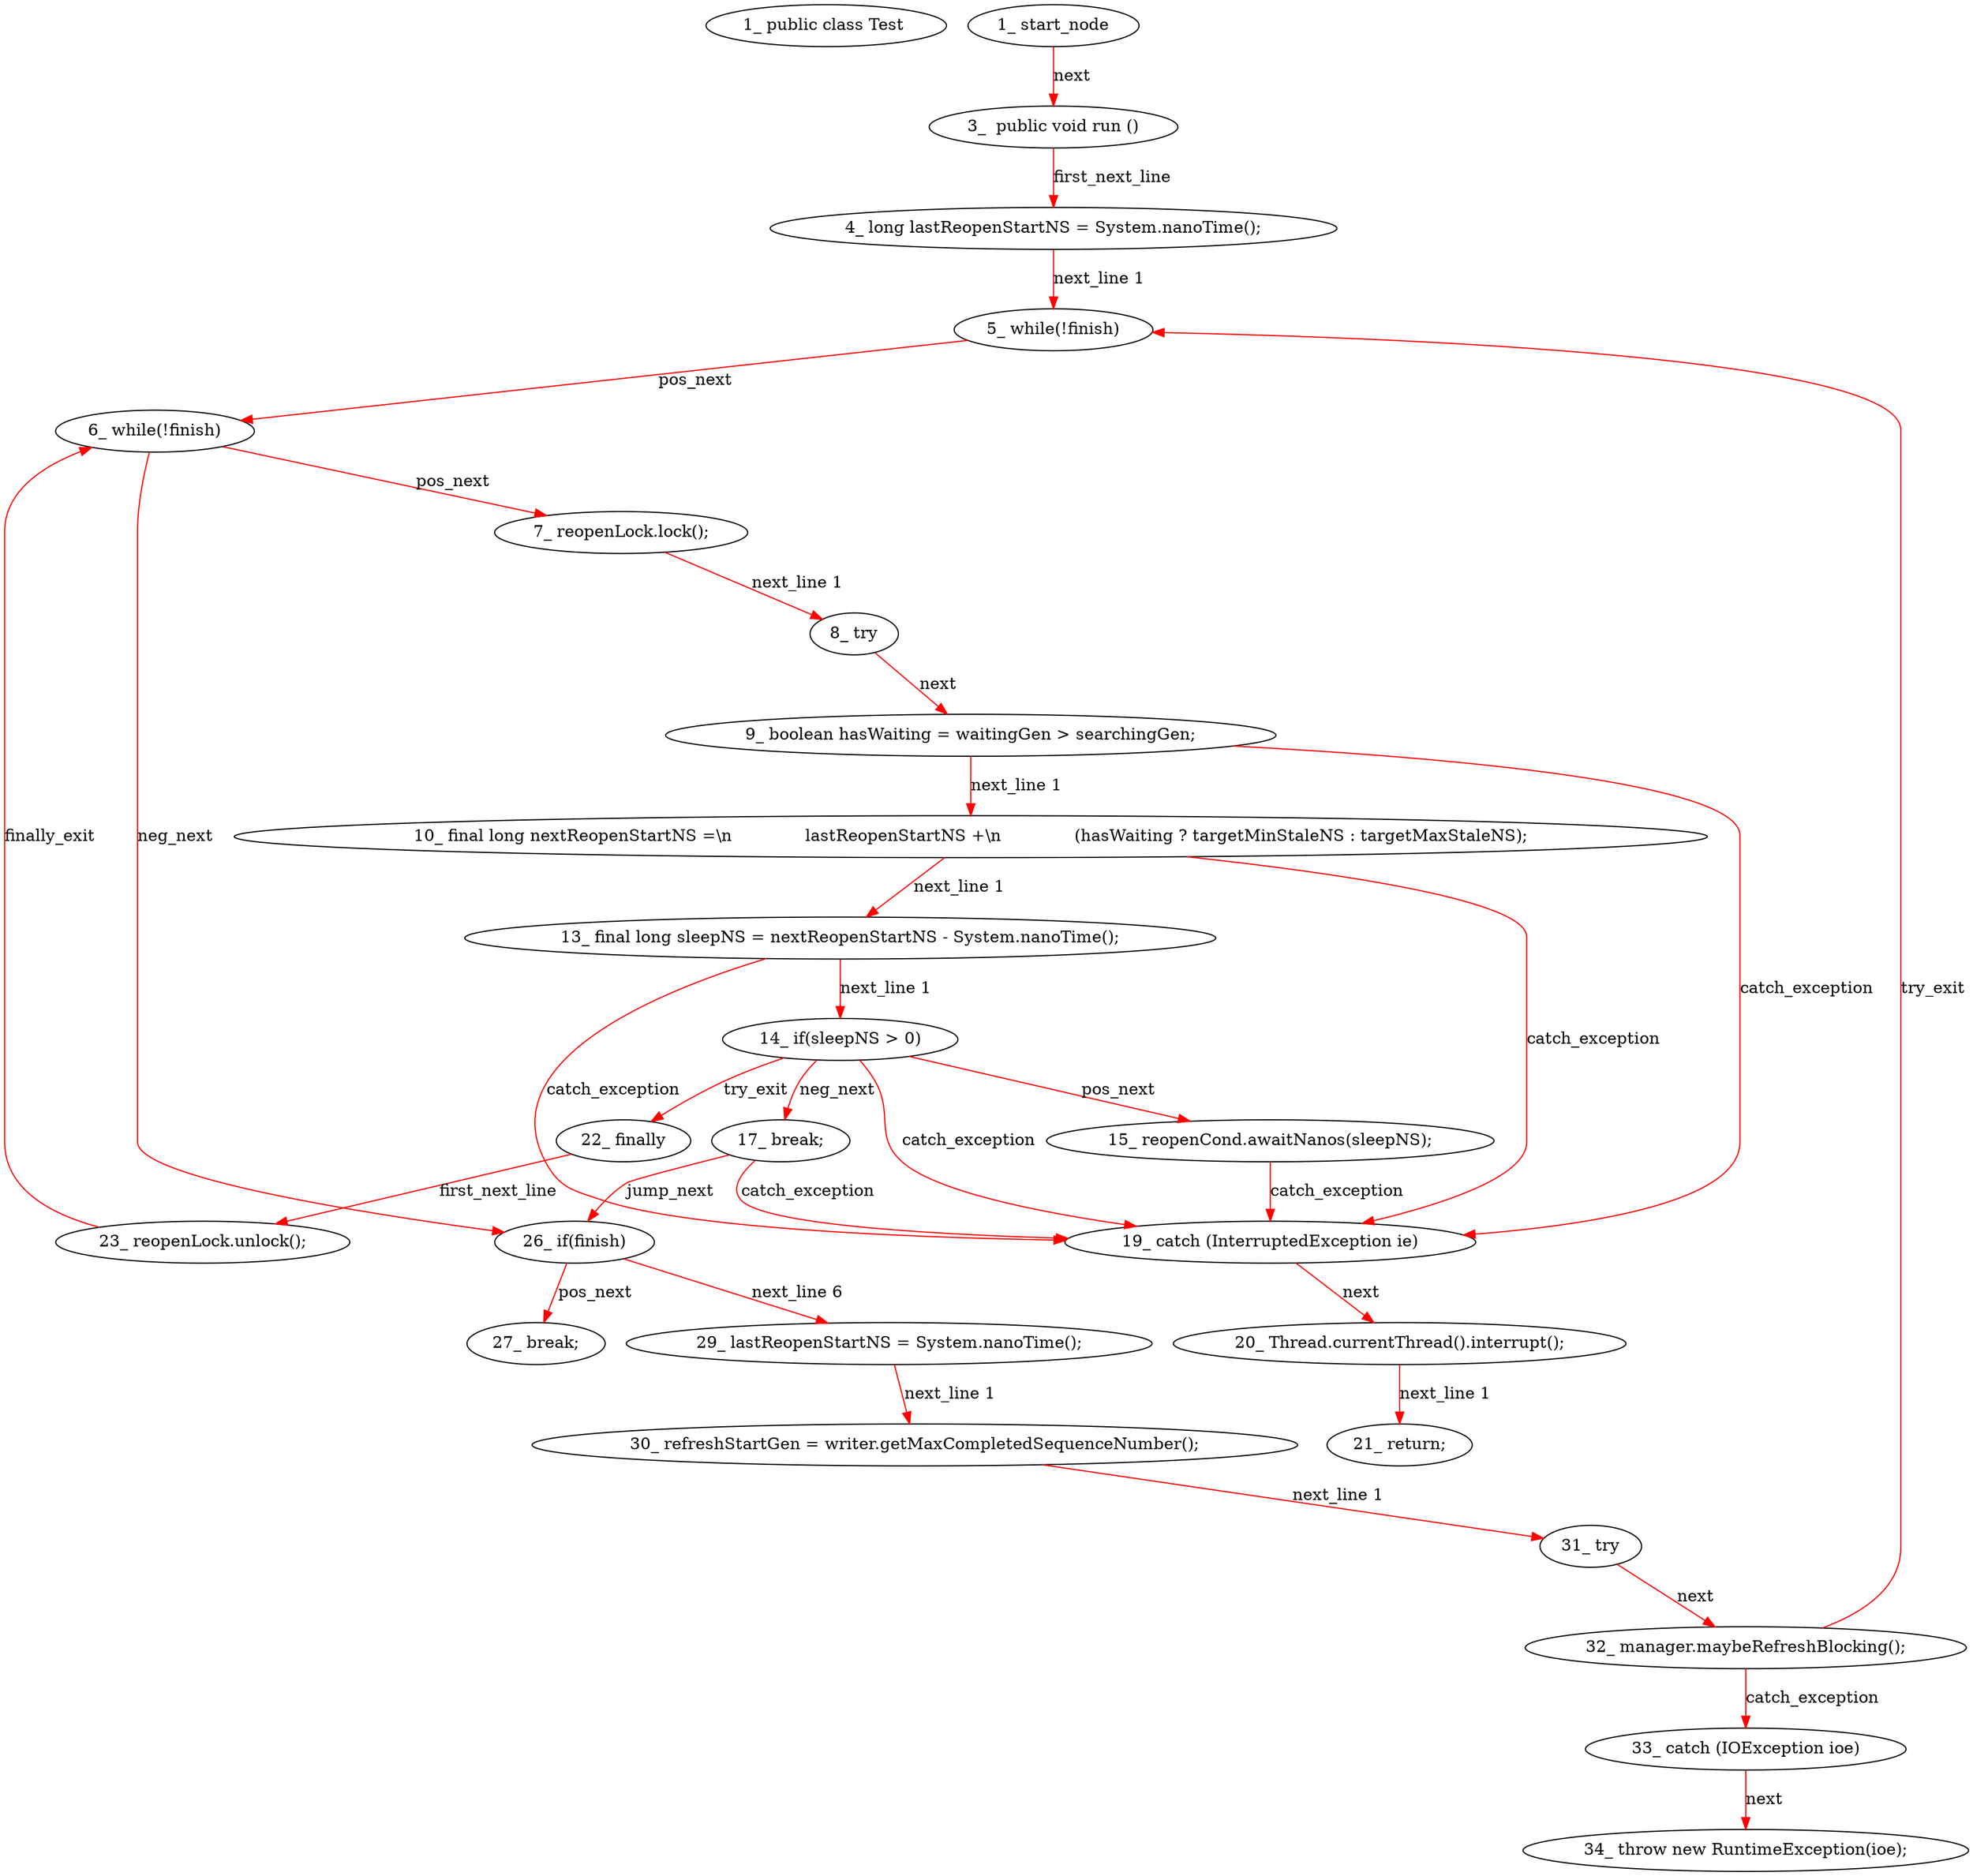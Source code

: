 digraph  {
6 [label="1_\ public\ class\ Test\ ", type_label=class_declaration];
10 [label="3_\ \ public\ void\ run\ \(\)", type_label=method_declaration];
16 [label="4_\ long\ lastReopenStartNS\ =\ System\.nanoTime\(\);", type_label=expression_statement];
24 [label="5_\ while\(!finish\)", type_label=while];
29 [label="6_\ while\(!finish\)", type_label=while];
34 [label="7_\ reopenLock\.lock\(\);", type_label=expression_statement];
39 [label="8_\ try", type_label=try];
41 [label="9_\ boolean\ hasWaiting\ =\ waitingGen\ >\ searchingGen;", type_label=expression_statement];
48 [label="10_\ final\ long\ nextReopenStartNS\ =\\n\ \ \ \ \ \ \ \ \ \ \ \ \ \ lastReopenStartNS\ \+\\n\ \ \ \ \ \ \ \ \ \ \ \ \ \ \(hasWaiting\ \?\ targetMinStaleNS\ :\ targetMaxStaleNS\);", type_label=expression_statement];
60 [label="13_\ final\ long\ sleepNS\ =\ nextReopenStartNS\ \-\ System\.nanoTime\(\);", type_label=expression_statement];
71 [label="14_\ if\(sleepNS\ >\ 0\)", type_label=if];
77 [label="15_\ reopenCond\.awaitNanos\(sleepNS\);", type_label=expression_statement];
84 [label="17_\ break;", type_label=expression_statement];
85 [label="19_\ catch\ \(InterruptedException\ ie\)", type_label=catch];
91 [label="20_\ Thread\.currentThread\(\)\.interrupt\(\);", type_label=expression_statement];
99 [label="21_\ return;", type_label=return];
100 [label="22_\ finally", type_label=finally];
102 [label="23_\ reopenLock\.unlock\(\);", type_label=expression_statement];
107 [label="26_\ if\(finish\)", type_label=if];
111 [label="27_\ break;", type_label=expression_statement];
112 [label="29_\ lastReopenStartNS\ =\ System\.nanoTime\(\);", type_label=expression_statement];
119 [label="30_\ refreshStartGen\ =\ writer\.getMaxCompletedSequenceNumber\(\);", type_label=expression_statement];
126 [label="31_\ try", type_label=try];
128 [label="32_\ manager\.maybeRefreshBlocking\(\);", type_label=expression_statement];
133 [label="33_\ catch\ \(IOException\ ioe\)", type_label=catch];
139 [label="34_\ throw\ new\ RuntimeException\(ioe\);", type_label=expression_statement];
1 [label="1_\ start_node", type_label=start];
10 -> 16  [color=red, controlflow_type=first_next_line, edge_type=CFG_edge, key=0, label=first_next_line];
16 -> 24  [color=red, controlflow_type="next_line 1", edge_type=CFG_edge, key=0, label="next_line 1"];
24 -> 29  [color=red, controlflow_type=pos_next, edge_type=CFG_edge, key=0, label=pos_next];
29 -> 34  [color=red, controlflow_type=pos_next, edge_type=CFG_edge, key=0, label=pos_next];
29 -> 107  [color=red, controlflow_type=neg_next, edge_type=CFG_edge, key=0, label=neg_next];
34 -> 39  [color=red, controlflow_type="next_line 1", edge_type=CFG_edge, key=0, label="next_line 1"];
39 -> 41  [color=red, controlflow_type=next, edge_type=CFG_edge, key=0, label=next];
41 -> 48  [color=red, controlflow_type="next_line 1", edge_type=CFG_edge, key=0, label="next_line 1"];
41 -> 85  [color=red, controlflow_type=catch_exception, edge_type=CFG_edge, key=0, label=catch_exception];
48 -> 60  [color=red, controlflow_type="next_line 1", edge_type=CFG_edge, key=0, label="next_line 1"];
48 -> 85  [color=red, controlflow_type=catch_exception, edge_type=CFG_edge, key=0, label=catch_exception];
60 -> 71  [color=red, controlflow_type="next_line 1", edge_type=CFG_edge, key=0, label="next_line 1"];
60 -> 85  [color=red, controlflow_type=catch_exception, edge_type=CFG_edge, key=0, label=catch_exception];
71 -> 85  [color=red, controlflow_type=catch_exception, edge_type=CFG_edge, key=0, label=catch_exception];
71 -> 100  [color=red, controlflow_type=try_exit, edge_type=CFG_edge, key=0, label=try_exit];
71 -> 77  [color=red, controlflow_type=pos_next, edge_type=CFG_edge, key=0, label=pos_next];
71 -> 84  [color=red, controlflow_type=neg_next, edge_type=CFG_edge, key=0, label=neg_next];
77 -> 85  [color=red, controlflow_type=catch_exception, edge_type=CFG_edge, key=0, label=catch_exception];
84 -> 85  [color=red, controlflow_type=catch_exception, edge_type=CFG_edge, key=0, label=catch_exception];
84 -> 107  [color=red, controlflow_type=jump_next, edge_type=CFG_edge, key=0, label=jump_next];
85 -> 91  [color=red, controlflow_type=next, edge_type=CFG_edge, key=0, label=next];
91 -> 99  [color=red, controlflow_type="next_line 1", edge_type=CFG_edge, key=0, label="next_line 1"];
100 -> 102  [color=red, controlflow_type=first_next_line, edge_type=CFG_edge, key=0, label=first_next_line];
102 -> 29  [color=red, controlflow_type=finally_exit, edge_type=CFG_edge, key=0, label=finally_exit];
107 -> 111  [color=red, controlflow_type=pos_next, edge_type=CFG_edge, key=0, label=pos_next];
107 -> 112  [color=red, controlflow_type="next_line 6", edge_type=CFG_edge, key=0, label="next_line 6"];
112 -> 119  [color=red, controlflow_type="next_line 1", edge_type=CFG_edge, key=0, label="next_line 1"];
119 -> 126  [color=red, controlflow_type="next_line 1", edge_type=CFG_edge, key=0, label="next_line 1"];
126 -> 128  [color=red, controlflow_type=next, edge_type=CFG_edge, key=0, label=next];
128 -> 133  [color=red, controlflow_type=catch_exception, edge_type=CFG_edge, key=0, label=catch_exception];
128 -> 24  [color=red, controlflow_type=try_exit, edge_type=CFG_edge, key=0, label=try_exit];
133 -> 139  [color=red, controlflow_type=next, edge_type=CFG_edge, key=0, label=next];
1 -> 10  [color=red, controlflow_type=next, edge_type=CFG_edge, key=0, label=next];
}
